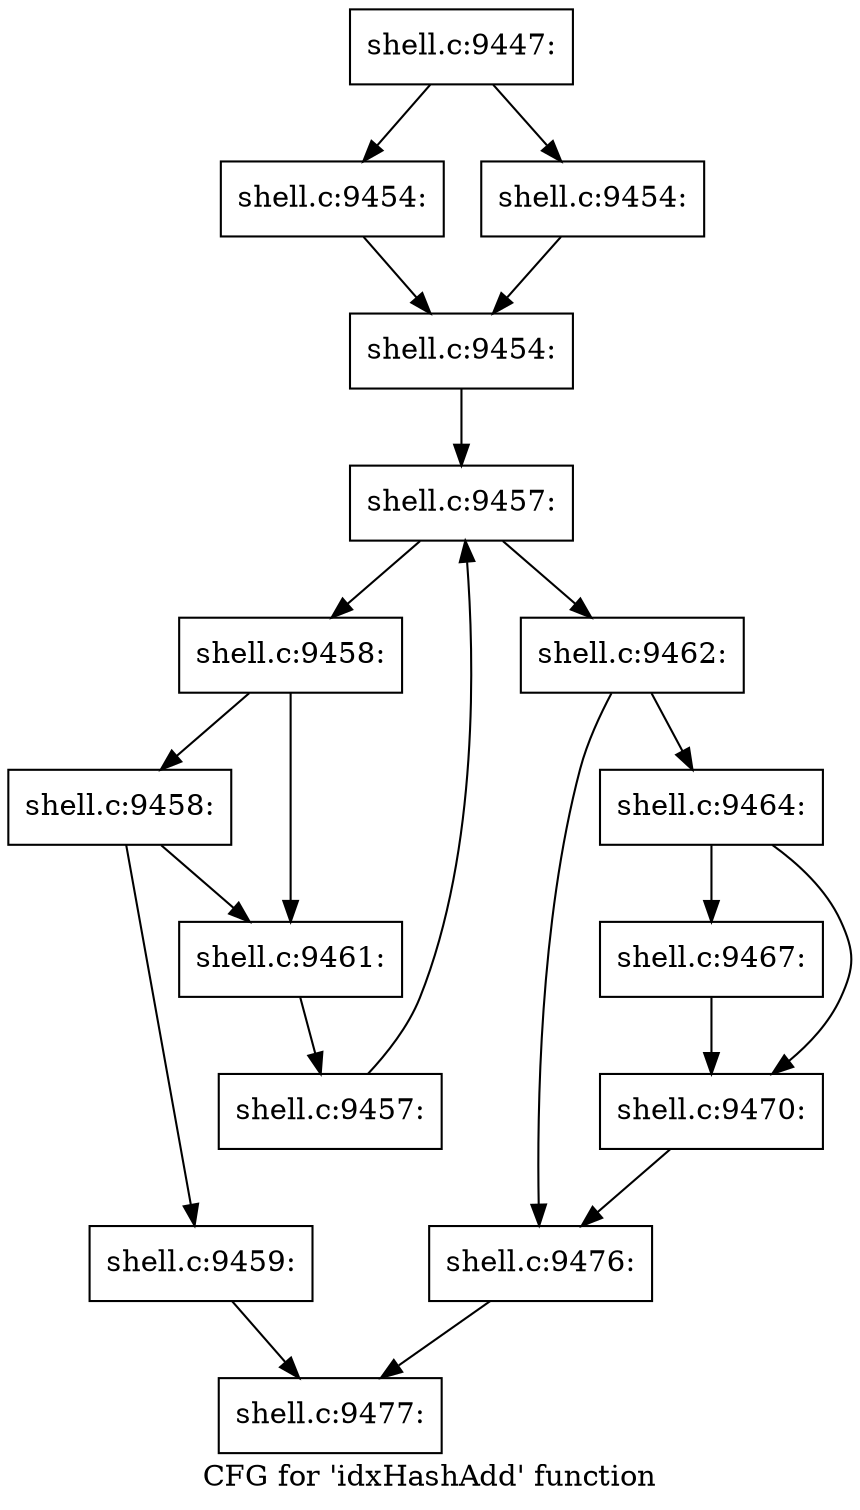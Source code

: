 digraph "CFG for 'idxHashAdd' function" {
	label="CFG for 'idxHashAdd' function";

	Node0x560276c95cc0 [shape=record,label="{shell.c:9447:}"];
	Node0x560276c95cc0 -> Node0x560276c9dd40;
	Node0x560276c95cc0 -> Node0x560276c9e1b0;
	Node0x560276c9dd40 [shape=record,label="{shell.c:9454:}"];
	Node0x560276c9dd40 -> Node0x560276c9e200;
	Node0x560276c9e1b0 [shape=record,label="{shell.c:9454:}"];
	Node0x560276c9e1b0 -> Node0x560276c9e200;
	Node0x560276c9e200 [shape=record,label="{shell.c:9454:}"];
	Node0x560276c9e200 -> Node0x560276c9ec70;
	Node0x560276c9ec70 [shape=record,label="{shell.c:9457:}"];
	Node0x560276c9ec70 -> Node0x560276c9ee90;
	Node0x560276c9ec70 -> Node0x560276c9e8e0;
	Node0x560276c9ee90 [shape=record,label="{shell.c:9458:}"];
	Node0x560276c9ee90 -> Node0x560276c9f270;
	Node0x560276c9ee90 -> Node0x560276c9f220;
	Node0x560276c9f270 [shape=record,label="{shell.c:9458:}"];
	Node0x560276c9f270 -> Node0x560276c9f1d0;
	Node0x560276c9f270 -> Node0x560276c9f220;
	Node0x560276c9f1d0 [shape=record,label="{shell.c:9459:}"];
	Node0x560276c9f1d0 -> Node0x560276c99fa0;
	Node0x560276c9f220 [shape=record,label="{shell.c:9461:}"];
	Node0x560276c9f220 -> Node0x560276c9ee00;
	Node0x560276c9ee00 [shape=record,label="{shell.c:9457:}"];
	Node0x560276c9ee00 -> Node0x560276c9ec70;
	Node0x560276c9e8e0 [shape=record,label="{shell.c:9462:}"];
	Node0x560276c9e8e0 -> Node0x560276ca1010;
	Node0x560276c9e8e0 -> Node0x560276ca1060;
	Node0x560276ca1010 [shape=record,label="{shell.c:9464:}"];
	Node0x560276ca1010 -> Node0x560276ca1d10;
	Node0x560276ca1010 -> Node0x560276ca1d60;
	Node0x560276ca1d10 [shape=record,label="{shell.c:9467:}"];
	Node0x560276ca1d10 -> Node0x560276ca1d60;
	Node0x560276ca1d60 [shape=record,label="{shell.c:9470:}"];
	Node0x560276ca1d60 -> Node0x560276ca1060;
	Node0x560276ca1060 [shape=record,label="{shell.c:9476:}"];
	Node0x560276ca1060 -> Node0x560276c99fa0;
	Node0x560276c99fa0 [shape=record,label="{shell.c:9477:}"];
}
